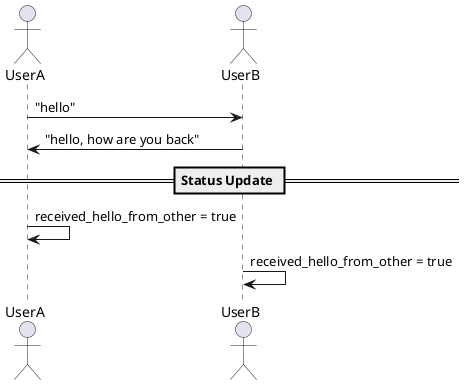 @startuml
actor UserA as A
actor UserB as B

A -> B : "hello"
B -> A : "hello, how are you back"

== Status Update ==
A -> A : received_hello_from_other = true
B -> B : received_hello_from_other = true
@enduml
